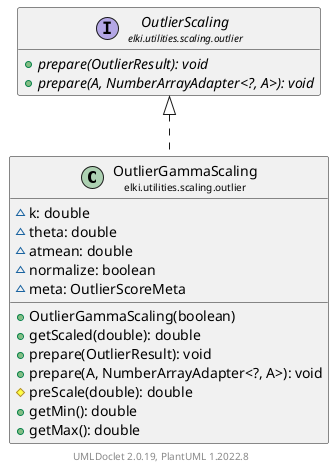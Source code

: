 @startuml
    remove .*\.(Instance|Par|Parameterizer|Factory)$
    set namespaceSeparator none
    hide empty fields
    hide empty methods

    class "<size:14>OutlierGammaScaling\n<size:10>elki.utilities.scaling.outlier" as elki.utilities.scaling.outlier.OutlierGammaScaling [[OutlierGammaScaling.html]] {
        ~k: double
        ~theta: double
        ~atmean: double
        ~normalize: boolean
        ~meta: OutlierScoreMeta
        +OutlierGammaScaling(boolean)
        +getScaled(double): double
        +prepare(OutlierResult): void
        +prepare(A, NumberArrayAdapter<?, A>): void
        #preScale(double): double
        +getMin(): double
        +getMax(): double
    }

    interface "<size:14>OutlierScaling\n<size:10>elki.utilities.scaling.outlier" as elki.utilities.scaling.outlier.OutlierScaling [[OutlierScaling.html]] {
        {abstract} +prepare(OutlierResult): void
        {abstract} +prepare(A, NumberArrayAdapter<?, A>): void
    }
    class "<size:14>OutlierGammaScaling.Par\n<size:10>elki.utilities.scaling.outlier" as elki.utilities.scaling.outlier.OutlierGammaScaling.Par [[OutlierGammaScaling.Par.html]]

    elki.utilities.scaling.outlier.OutlierScaling <|.. elki.utilities.scaling.outlier.OutlierGammaScaling
    elki.utilities.scaling.outlier.OutlierGammaScaling +-- elki.utilities.scaling.outlier.OutlierGammaScaling.Par

    center footer UMLDoclet 2.0.19, PlantUML 1.2022.8
@enduml
